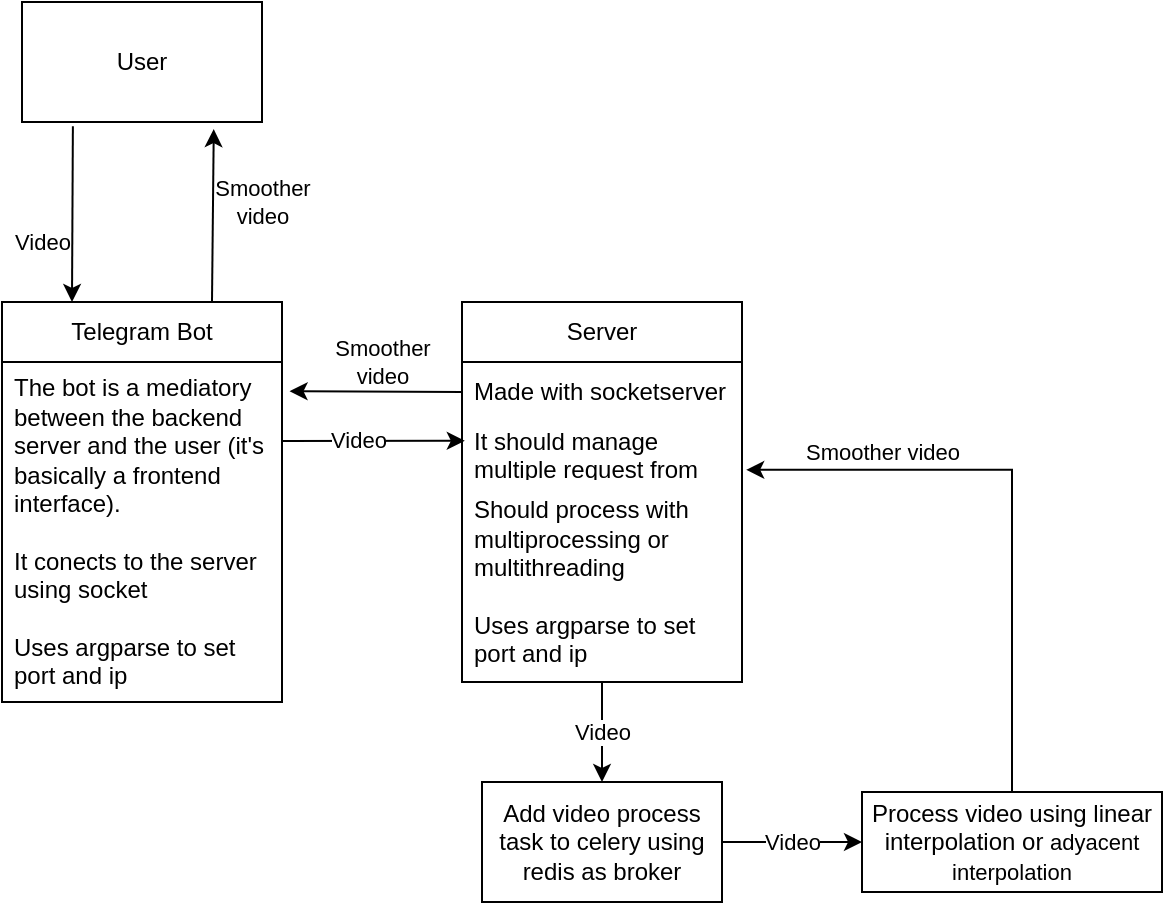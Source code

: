 <mxfile version="21.1.5" type="device">
  <diagram name="Página-1" id="Nx-LRYKRtujanRlBOPj6">
    <mxGraphModel dx="989" dy="543" grid="1" gridSize="10" guides="1" tooltips="1" connect="1" arrows="1" fold="1" page="1" pageScale="1" pageWidth="827" pageHeight="1169" math="0" shadow="0">
      <root>
        <mxCell id="0" />
        <mxCell id="1" parent="0" />
        <mxCell id="O2t3CqSgtiDBvPE-B0_7-1" value="User" style="rounded=0;whiteSpace=wrap;html=1;" vertex="1" parent="1">
          <mxGeometry x="120" y="10" width="120" height="60" as="geometry" />
        </mxCell>
        <mxCell id="O2t3CqSgtiDBvPE-B0_7-2" value="Telegram Bot" style="swimlane;fontStyle=0;childLayout=stackLayout;horizontal=1;startSize=30;horizontalStack=0;resizeParent=1;resizeParentMax=0;resizeLast=0;collapsible=1;marginBottom=0;whiteSpace=wrap;html=1;" vertex="1" parent="1">
          <mxGeometry x="110" y="160" width="140" height="200" as="geometry">
            <mxRectangle x="110" y="140" width="60" height="30" as="alternateBounds" />
          </mxGeometry>
        </mxCell>
        <mxCell id="O2t3CqSgtiDBvPE-B0_7-5" value="The bot is a mediatory between the backend server and the user (it&#39;s basically a frontend interface).&lt;br&gt;&lt;br&gt;It conects to the server using socket&lt;br&gt;&lt;br&gt;Uses argparse to set port and ip" style="text;strokeColor=none;fillColor=none;align=left;verticalAlign=middle;spacingLeft=4;spacingRight=4;overflow=hidden;points=[[0,0.5],[1,0.5]];portConstraint=eastwest;rotatable=0;whiteSpace=wrap;html=1;" vertex="1" parent="O2t3CqSgtiDBvPE-B0_7-2">
          <mxGeometry y="30" width="140" height="170" as="geometry" />
        </mxCell>
        <mxCell id="O2t3CqSgtiDBvPE-B0_7-11" value="Video" style="endArrow=classic;html=1;rounded=0;entryX=0.25;entryY=0;entryDx=0;entryDy=0;exitX=0.212;exitY=1.036;exitDx=0;exitDy=0;exitPerimeter=0;" edge="1" parent="1" source="O2t3CqSgtiDBvPE-B0_7-1" target="O2t3CqSgtiDBvPE-B0_7-2">
          <mxGeometry x="0.319" y="-15" width="50" height="50" relative="1" as="geometry">
            <mxPoint x="120" y="100" as="sourcePoint" />
            <mxPoint x="190" y="110" as="targetPoint" />
            <mxPoint as="offset" />
          </mxGeometry>
        </mxCell>
        <mxCell id="O2t3CqSgtiDBvPE-B0_7-30" value="Video" style="edgeStyle=orthogonalEdgeStyle;rounded=0;orthogonalLoop=1;jettySize=auto;html=1;exitX=0.5;exitY=1;exitDx=0;exitDy=0;entryX=0.5;entryY=0;entryDx=0;entryDy=0;" edge="1" parent="1" source="O2t3CqSgtiDBvPE-B0_7-12" target="O2t3CqSgtiDBvPE-B0_7-29">
          <mxGeometry relative="1" as="geometry" />
        </mxCell>
        <mxCell id="O2t3CqSgtiDBvPE-B0_7-12" value="Server" style="swimlane;fontStyle=0;childLayout=stackLayout;horizontal=1;startSize=30;horizontalStack=0;resizeParent=1;resizeParentMax=0;resizeLast=0;collapsible=1;marginBottom=0;whiteSpace=wrap;html=1;" vertex="1" parent="1">
          <mxGeometry x="340" y="160" width="140" height="190" as="geometry" />
        </mxCell>
        <mxCell id="O2t3CqSgtiDBvPE-B0_7-13" value="Made with socketserver" style="text;strokeColor=none;fillColor=none;align=left;verticalAlign=middle;spacingLeft=4;spacingRight=4;overflow=hidden;points=[[0,0.5],[1,0.5]];portConstraint=eastwest;rotatable=0;whiteSpace=wrap;html=1;" vertex="1" parent="O2t3CqSgtiDBvPE-B0_7-12">
          <mxGeometry y="30" width="140" height="30" as="geometry" />
        </mxCell>
        <mxCell id="O2t3CqSgtiDBvPE-B0_7-14" value="It should manage multiple request from the bot" style="text;strokeColor=none;fillColor=none;align=left;verticalAlign=middle;spacingLeft=4;spacingRight=4;overflow=hidden;points=[[0,0.5],[1,0.5]];portConstraint=eastwest;rotatable=0;whiteSpace=wrap;html=1;" vertex="1" parent="O2t3CqSgtiDBvPE-B0_7-12">
          <mxGeometry y="60" width="140" height="30" as="geometry" />
        </mxCell>
        <mxCell id="O2t3CqSgtiDBvPE-B0_7-15" value="Should process with multiprocessing or multithreading&lt;br&gt;&lt;br&gt;Uses argparse to set port and ip" style="text;strokeColor=none;fillColor=none;align=left;verticalAlign=middle;spacingLeft=4;spacingRight=4;overflow=hidden;points=[[0,0.5],[1,0.5]];portConstraint=eastwest;rotatable=0;whiteSpace=wrap;html=1;" vertex="1" parent="O2t3CqSgtiDBvPE-B0_7-12">
          <mxGeometry y="90" width="140" height="100" as="geometry" />
        </mxCell>
        <mxCell id="O2t3CqSgtiDBvPE-B0_7-16" style="edgeStyle=orthogonalEdgeStyle;rounded=0;orthogonalLoop=1;jettySize=auto;html=1;exitX=1.002;exitY=0.232;exitDx=0;exitDy=0;entryX=0.01;entryY=0.314;entryDx=0;entryDy=0;entryPerimeter=0;exitPerimeter=0;" edge="1" parent="1" source="O2t3CqSgtiDBvPE-B0_7-5" target="O2t3CqSgtiDBvPE-B0_7-14">
          <mxGeometry relative="1" as="geometry" />
        </mxCell>
        <mxCell id="O2t3CqSgtiDBvPE-B0_7-17" value="Video" style="edgeLabel;html=1;align=center;verticalAlign=middle;resizable=0;points=[];" vertex="1" connectable="0" parent="O2t3CqSgtiDBvPE-B0_7-16">
          <mxGeometry x="-0.184" y="1" relative="1" as="geometry">
            <mxPoint as="offset" />
          </mxGeometry>
        </mxCell>
        <mxCell id="O2t3CqSgtiDBvPE-B0_7-32" value="Smoother video" style="edgeStyle=orthogonalEdgeStyle;rounded=0;orthogonalLoop=1;jettySize=auto;html=1;entryX=1.015;entryY=0.797;entryDx=0;entryDy=0;entryPerimeter=0;" edge="1" parent="1" source="O2t3CqSgtiDBvPE-B0_7-20" target="O2t3CqSgtiDBvPE-B0_7-14">
          <mxGeometry x="0.538" y="-9" relative="1" as="geometry">
            <mxPoint as="offset" />
          </mxGeometry>
        </mxCell>
        <mxCell id="O2t3CqSgtiDBvPE-B0_7-20" value="Process video using linear interpolation or&amp;nbsp;&lt;span style=&quot;font-size: 11px; background-color: rgb(255, 255, 255);&quot;&gt;adyacent interpolation&lt;/span&gt;" style="rounded=0;whiteSpace=wrap;html=1;" vertex="1" parent="1">
          <mxGeometry x="540" y="405" width="150" height="50" as="geometry" />
        </mxCell>
        <mxCell id="O2t3CqSgtiDBvPE-B0_7-21" value="" style="endArrow=classic;html=1;rounded=0;exitX=0;exitY=0.5;exitDx=0;exitDy=0;entryX=1.027;entryY=0.086;entryDx=0;entryDy=0;entryPerimeter=0;" edge="1" parent="1" source="O2t3CqSgtiDBvPE-B0_7-13" target="O2t3CqSgtiDBvPE-B0_7-5">
          <mxGeometry width="50" height="50" relative="1" as="geometry">
            <mxPoint x="500" y="110" as="sourcePoint" />
            <mxPoint x="550" y="60" as="targetPoint" />
          </mxGeometry>
        </mxCell>
        <mxCell id="O2t3CqSgtiDBvPE-B0_7-22" value="Smoother&lt;br&gt;video" style="edgeLabel;html=1;align=center;verticalAlign=middle;resizable=0;points=[];" vertex="1" connectable="0" parent="O2t3CqSgtiDBvPE-B0_7-21">
          <mxGeometry x="0.345" y="-2" relative="1" as="geometry">
            <mxPoint x="18" y="-13" as="offset" />
          </mxGeometry>
        </mxCell>
        <mxCell id="O2t3CqSgtiDBvPE-B0_7-23" value="" style="endArrow=classic;html=1;rounded=0;exitX=0.75;exitY=0;exitDx=0;exitDy=0;entryX=0.799;entryY=1.059;entryDx=0;entryDy=0;entryPerimeter=0;" edge="1" parent="1" source="O2t3CqSgtiDBvPE-B0_7-2" target="O2t3CqSgtiDBvPE-B0_7-1">
          <mxGeometry width="50" height="50" relative="1" as="geometry">
            <mxPoint x="326" y="110" as="sourcePoint" />
            <mxPoint x="240" y="110" as="targetPoint" />
          </mxGeometry>
        </mxCell>
        <mxCell id="O2t3CqSgtiDBvPE-B0_7-24" value="Smoother&lt;br&gt;video" style="edgeLabel;html=1;align=center;verticalAlign=middle;resizable=0;points=[];" vertex="1" connectable="0" parent="O2t3CqSgtiDBvPE-B0_7-23">
          <mxGeometry x="0.345" y="-2" relative="1" as="geometry">
            <mxPoint x="22" y="8" as="offset" />
          </mxGeometry>
        </mxCell>
        <mxCell id="O2t3CqSgtiDBvPE-B0_7-31" value="Video" style="edgeStyle=orthogonalEdgeStyle;rounded=0;orthogonalLoop=1;jettySize=auto;html=1;entryX=0;entryY=0.5;entryDx=0;entryDy=0;" edge="1" parent="1" source="O2t3CqSgtiDBvPE-B0_7-29" target="O2t3CqSgtiDBvPE-B0_7-20">
          <mxGeometry relative="1" as="geometry" />
        </mxCell>
        <mxCell id="O2t3CqSgtiDBvPE-B0_7-29" value="Add video process task to celery using redis as broker" style="rounded=0;whiteSpace=wrap;html=1;" vertex="1" parent="1">
          <mxGeometry x="350" y="400" width="120" height="60" as="geometry" />
        </mxCell>
      </root>
    </mxGraphModel>
  </diagram>
</mxfile>
